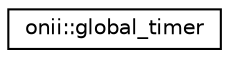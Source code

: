 digraph "Graphical Class Hierarchy"
{
  edge [fontname="Helvetica",fontsize="10",labelfontname="Helvetica",labelfontsize="10"];
  node [fontname="Helvetica",fontsize="10",shape=record];
  rankdir="LR";
  Node1 [label="onii::global_timer",height=0.2,width=0.4,color="black", fillcolor="white", style="filled",URL="$d3/d03/classonii_1_1global__timer.html",tooltip="Program global time chronometer. "];
}
